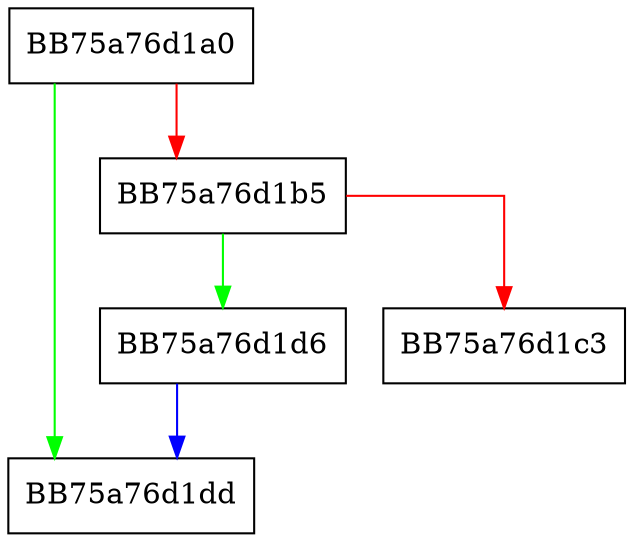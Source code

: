 digraph CoTaskMemAlloc {
  node [shape="box"];
  graph [splines=ortho];
  BB75a76d1a0 -> BB75a76d1dd [color="green"];
  BB75a76d1a0 -> BB75a76d1b5 [color="red"];
  BB75a76d1b5 -> BB75a76d1d6 [color="green"];
  BB75a76d1b5 -> BB75a76d1c3 [color="red"];
  BB75a76d1d6 -> BB75a76d1dd [color="blue"];
}
